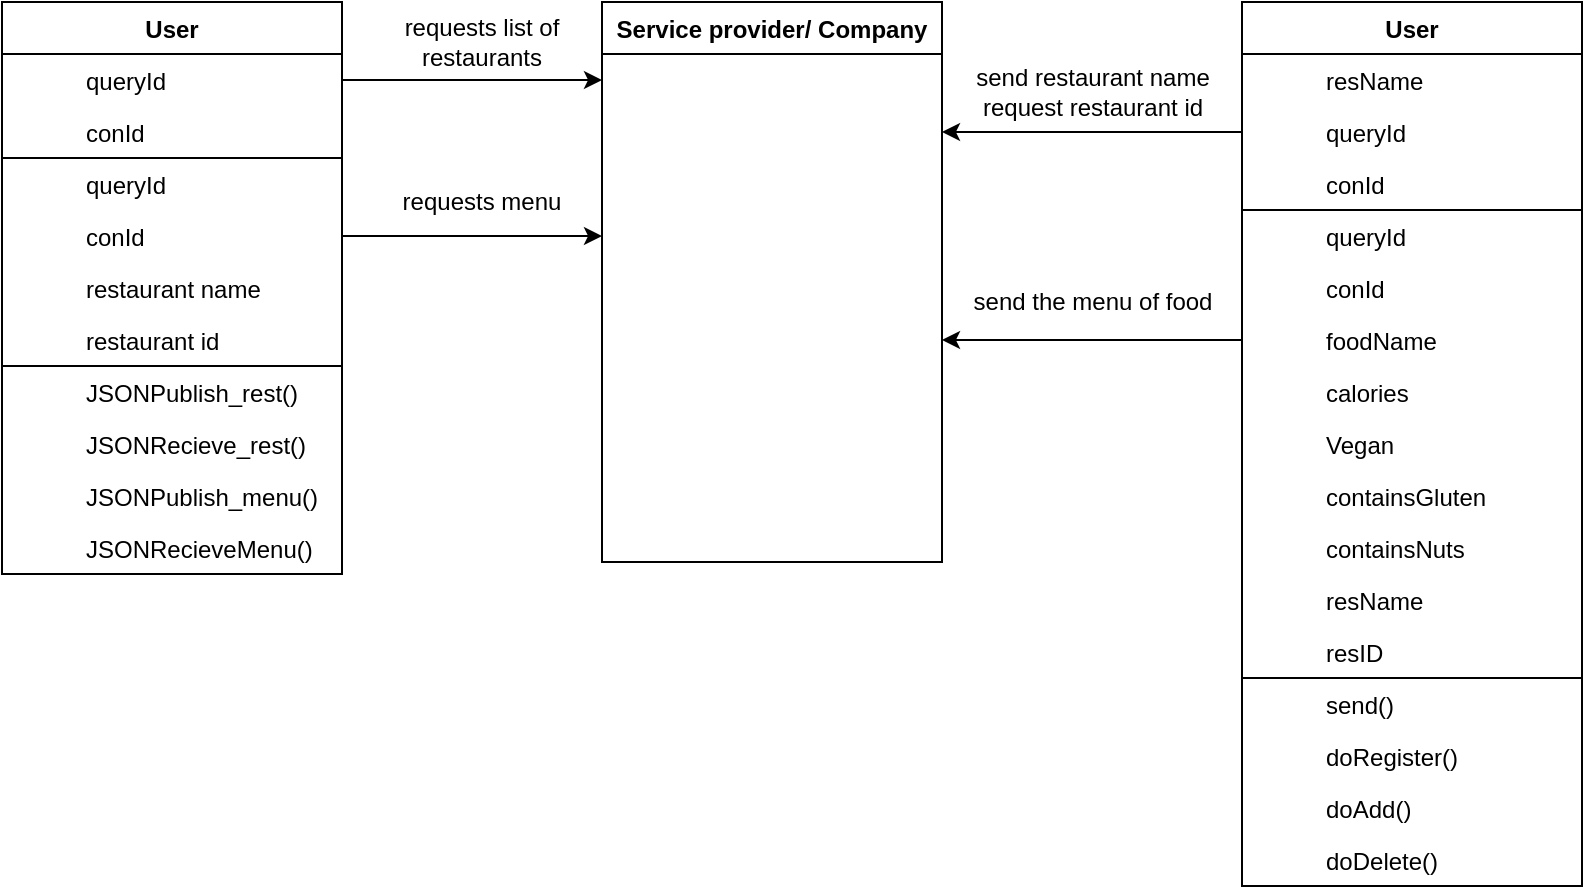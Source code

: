 <mxfile version="12.9.3" type="device"><diagram id="XHmpq0f_QDRj1kOejnl8" name="Page-1"><mxGraphModel dx="1186" dy="662" grid="1" gridSize="10" guides="1" tooltips="1" connect="1" arrows="1" fold="1" page="1" pageScale="1" pageWidth="827" pageHeight="1169" math="0" shadow="0"><root><mxCell id="0"/><mxCell id="1" parent="0"/><mxCell id="BrDK5BDcGv5vAQ4C3thp-1" style="edgeStyle=none;rounded=0;orthogonalLoop=1;jettySize=auto;html=1;exitX=1;exitY=0.5;exitDx=0;exitDy=0;entryX=0;entryY=0.5;entryDx=0;entryDy=0;" edge="1" parent="1" source="BrDK5BDcGv5vAQ4C3thp-41" target="BrDK5BDcGv5vAQ4C3thp-62"><mxGeometry relative="1" as="geometry"><mxPoint x="390" y="279" as="targetPoint"/></mxGeometry></mxCell><mxCell id="BrDK5BDcGv5vAQ4C3thp-2" style="edgeStyle=none;rounded=0;orthogonalLoop=1;jettySize=auto;html=1;exitX=1;exitY=0.5;exitDx=0;exitDy=0;entryX=0;entryY=0.5;entryDx=0;entryDy=0;" edge="1" parent="1" source="BrDK5BDcGv5vAQ4C3thp-47" target="BrDK5BDcGv5vAQ4C3thp-68"><mxGeometry relative="1" as="geometry"/></mxCell><mxCell id="BrDK5BDcGv5vAQ4C3thp-3" value="requests list of restaurants" style="text;html=1;strokeColor=none;fillColor=none;align=center;verticalAlign=middle;whiteSpace=wrap;rounded=0;shadow=0;opacity=0;" vertex="1" parent="1"><mxGeometry x="190" y="250" width="120" height="20" as="geometry"/></mxCell><mxCell id="BrDK5BDcGv5vAQ4C3thp-4" value="requests menu" style="text;html=1;strokeColor=none;fillColor=none;align=center;verticalAlign=middle;whiteSpace=wrap;rounded=0;shadow=0;opacity=0;" vertex="1" parent="1"><mxGeometry x="190" y="330" width="120" height="20" as="geometry"/></mxCell><mxCell id="BrDK5BDcGv5vAQ4C3thp-5" value="send restaurant name&lt;br&gt;request restaurant id" style="text;html=1;align=center;verticalAlign=middle;resizable=0;points=[];autosize=1;" vertex="1" parent="1"><mxGeometry x="490" y="270" width="130" height="30" as="geometry"/></mxCell><mxCell id="BrDK5BDcGv5vAQ4C3thp-6" value="send the menu of food" style="text;html=1;align=center;verticalAlign=middle;resizable=0;points=[];autosize=1;" vertex="1" parent="1"><mxGeometry x="490" y="380" width="130" height="20" as="geometry"/></mxCell><mxCell id="BrDK5BDcGv5vAQ4C3thp-70" style="edgeStyle=orthogonalEdgeStyle;rounded=0;orthogonalLoop=1;jettySize=auto;html=1;exitX=0;exitY=0.5;exitDx=0;exitDy=0;entryX=1;entryY=0.5;entryDx=0;entryDy=0;" edge="1" parent="1" source="BrDK5BDcGv5vAQ4C3thp-10" target="BrDK5BDcGv5vAQ4C3thp-64"><mxGeometry relative="1" as="geometry"/></mxCell><mxCell id="BrDK5BDcGv5vAQ4C3thp-71" style="edgeStyle=orthogonalEdgeStyle;rounded=0;orthogonalLoop=1;jettySize=auto;html=1;exitX=0;exitY=0.5;exitDx=0;exitDy=0;" edge="1" parent="1" source="BrDK5BDcGv5vAQ4C3thp-18"><mxGeometry relative="1" as="geometry"><mxPoint x="480" y="409" as="targetPoint"/></mxGeometry></mxCell><mxCell id="BrDK5BDcGv5vAQ4C3thp-7" value="User" style="swimlane;fontStyle=1;childLayout=stackLayout;horizontal=1;startSize=26;horizontalStack=0;resizeParent=1;resizeLast=0;collapsible=1;marginBottom=0;rounded=0;shadow=0;strokeWidth=1;strokeColor=#000000;" vertex="1" parent="1"><mxGeometry x="630" y="240" width="170" height="442" as="geometry"><mxRectangle x="260" y="80" width="160" height="26" as="alternateBounds"/></mxGeometry></mxCell><mxCell id="BrDK5BDcGv5vAQ4C3thp-8" value="resName" style="shape=partialRectangle;top=0;left=0;right=0;bottom=1;align=left;verticalAlign=top;fillColor=none;spacingLeft=40;spacingRight=4;overflow=hidden;rotatable=0;points=[[0,0.5],[1,0.5]];portConstraint=eastwest;dropTarget=0;rounded=0;shadow=0;strokeWidth=1;fontStyle=0;strokeColor=none;" vertex="1" parent="BrDK5BDcGv5vAQ4C3thp-7"><mxGeometry y="26" width="170" height="26" as="geometry"/></mxCell><mxCell id="BrDK5BDcGv5vAQ4C3thp-9" value="" style="shape=partialRectangle;top=0;left=0;bottom=0;fillColor=none;align=left;verticalAlign=top;spacingLeft=4;spacingRight=4;overflow=hidden;rotatable=0;points=[];portConstraint=eastwest;part=1;strokeColor=none;" vertex="1" connectable="0" parent="BrDK5BDcGv5vAQ4C3thp-8"><mxGeometry width="36" height="26" as="geometry"/></mxCell><mxCell id="BrDK5BDcGv5vAQ4C3thp-10" value="queryId" style="shape=partialRectangle;top=0;left=0;right=0;bottom=1;align=left;verticalAlign=top;fillColor=none;spacingLeft=40;spacingRight=4;overflow=hidden;rotatable=0;points=[[0,0.5],[1,0.5]];portConstraint=eastwest;dropTarget=0;rounded=0;shadow=0;strokeWidth=1;fontStyle=0;strokeColor=none;" vertex="1" parent="BrDK5BDcGv5vAQ4C3thp-7"><mxGeometry y="52" width="170" height="26" as="geometry"/></mxCell><mxCell id="BrDK5BDcGv5vAQ4C3thp-11" value="" style="shape=partialRectangle;top=0;left=0;bottom=0;fillColor=none;align=left;verticalAlign=top;spacingLeft=4;spacingRight=4;overflow=hidden;rotatable=0;points=[];portConstraint=eastwest;part=1;strokeColor=none;" vertex="1" connectable="0" parent="BrDK5BDcGv5vAQ4C3thp-10"><mxGeometry width="36" height="26" as="geometry"/></mxCell><mxCell id="BrDK5BDcGv5vAQ4C3thp-12" value="conId" style="shape=partialRectangle;top=0;left=0;right=0;bottom=1;align=left;verticalAlign=top;fillColor=none;spacingLeft=40;spacingRight=4;overflow=hidden;rotatable=0;points=[[0,0.5],[1,0.5]];portConstraint=eastwest;dropTarget=0;rounded=0;shadow=0;strokeWidth=1;fontStyle=0;strokeColor=#000000;" vertex="1" parent="BrDK5BDcGv5vAQ4C3thp-7"><mxGeometry y="78" width="170" height="26" as="geometry"/></mxCell><mxCell id="BrDK5BDcGv5vAQ4C3thp-13" value="" style="shape=partialRectangle;top=0;left=0;bottom=0;fillColor=none;align=left;verticalAlign=top;spacingLeft=4;spacingRight=4;overflow=hidden;rotatable=0;points=[];portConstraint=eastwest;part=1;strokeColor=none;" vertex="1" connectable="0" parent="BrDK5BDcGv5vAQ4C3thp-12"><mxGeometry width="36" height="26" as="geometry"/></mxCell><mxCell id="BrDK5BDcGv5vAQ4C3thp-14" value="queryId" style="shape=partialRectangle;top=0;left=0;right=0;bottom=1;align=left;verticalAlign=top;fillColor=none;spacingLeft=40;spacingRight=4;overflow=hidden;rotatable=0;points=[[0,0.5],[1,0.5]];portConstraint=eastwest;dropTarget=0;rounded=0;shadow=0;strokeWidth=1;fontStyle=0;strokeColor=none;" vertex="1" parent="BrDK5BDcGv5vAQ4C3thp-7"><mxGeometry y="104" width="170" height="26" as="geometry"/></mxCell><mxCell id="BrDK5BDcGv5vAQ4C3thp-15" value="" style="shape=partialRectangle;top=0;left=0;bottom=0;fillColor=none;align=left;verticalAlign=top;spacingLeft=4;spacingRight=4;overflow=hidden;rotatable=0;points=[];portConstraint=eastwest;part=1;strokeColor=none;" vertex="1" connectable="0" parent="BrDK5BDcGv5vAQ4C3thp-14"><mxGeometry width="36" height="26" as="geometry"/></mxCell><mxCell id="BrDK5BDcGv5vAQ4C3thp-16" value="conId" style="shape=partialRectangle;top=0;left=0;right=0;bottom=1;align=left;verticalAlign=top;fillColor=none;spacingLeft=40;spacingRight=4;overflow=hidden;rotatable=0;points=[[0,0.5],[1,0.5]];portConstraint=eastwest;dropTarget=0;rounded=0;shadow=0;strokeWidth=1;fontStyle=0;strokeColor=none;" vertex="1" parent="BrDK5BDcGv5vAQ4C3thp-7"><mxGeometry y="130" width="170" height="26" as="geometry"/></mxCell><mxCell id="BrDK5BDcGv5vAQ4C3thp-17" value="" style="shape=partialRectangle;top=0;left=0;bottom=0;fillColor=none;align=left;verticalAlign=top;spacingLeft=4;spacingRight=4;overflow=hidden;rotatable=0;points=[];portConstraint=eastwest;part=1;strokeColor=none;" vertex="1" connectable="0" parent="BrDK5BDcGv5vAQ4C3thp-16"><mxGeometry width="36" height="26" as="geometry"/></mxCell><mxCell id="BrDK5BDcGv5vAQ4C3thp-18" value="foodName" style="shape=partialRectangle;top=0;left=0;right=0;bottom=1;align=left;verticalAlign=top;fillColor=none;spacingLeft=40;spacingRight=4;overflow=hidden;rotatable=0;points=[[0,0.5],[1,0.5]];portConstraint=eastwest;dropTarget=0;rounded=0;shadow=0;strokeWidth=1;fontStyle=0;strokeColor=none;" vertex="1" parent="BrDK5BDcGv5vAQ4C3thp-7"><mxGeometry y="156" width="170" height="26" as="geometry"/></mxCell><mxCell id="BrDK5BDcGv5vAQ4C3thp-19" value="" style="shape=partialRectangle;top=0;left=0;bottom=0;fillColor=none;align=left;verticalAlign=top;spacingLeft=4;spacingRight=4;overflow=hidden;rotatable=0;points=[];portConstraint=eastwest;part=1;strokeColor=none;" vertex="1" connectable="0" parent="BrDK5BDcGv5vAQ4C3thp-18"><mxGeometry width="36" height="26" as="geometry"/></mxCell><mxCell id="BrDK5BDcGv5vAQ4C3thp-20" value="calories" style="shape=partialRectangle;top=0;left=0;right=0;bottom=1;align=left;verticalAlign=top;fillColor=none;spacingLeft=40;spacingRight=4;overflow=hidden;rotatable=0;points=[[0,0.5],[1,0.5]];portConstraint=eastwest;dropTarget=0;rounded=0;shadow=0;strokeWidth=1;fontStyle=0;strokeColor=none;" vertex="1" parent="BrDK5BDcGv5vAQ4C3thp-7"><mxGeometry y="182" width="170" height="26" as="geometry"/></mxCell><mxCell id="BrDK5BDcGv5vAQ4C3thp-21" value="" style="shape=partialRectangle;top=0;left=0;bottom=0;fillColor=none;align=left;verticalAlign=top;spacingLeft=4;spacingRight=4;overflow=hidden;rotatable=0;points=[];portConstraint=eastwest;part=1;strokeColor=none;" vertex="1" connectable="0" parent="BrDK5BDcGv5vAQ4C3thp-20"><mxGeometry width="36" height="26" as="geometry"/></mxCell><mxCell id="BrDK5BDcGv5vAQ4C3thp-22" value="Vegan" style="shape=partialRectangle;top=0;left=0;right=0;bottom=1;align=left;verticalAlign=top;fillColor=none;spacingLeft=40;spacingRight=4;overflow=hidden;rotatable=0;points=[[0,0.5],[1,0.5]];portConstraint=eastwest;dropTarget=0;rounded=0;shadow=0;strokeWidth=1;fontStyle=0;strokeColor=none;" vertex="1" parent="BrDK5BDcGv5vAQ4C3thp-7"><mxGeometry y="208" width="170" height="26" as="geometry"/></mxCell><mxCell id="BrDK5BDcGv5vAQ4C3thp-23" value="" style="shape=partialRectangle;top=0;left=0;bottom=0;fillColor=none;align=left;verticalAlign=top;spacingLeft=4;spacingRight=4;overflow=hidden;rotatable=0;points=[];portConstraint=eastwest;part=1;strokeColor=none;" vertex="1" connectable="0" parent="BrDK5BDcGv5vAQ4C3thp-22"><mxGeometry width="36" height="26" as="geometry"/></mxCell><mxCell id="BrDK5BDcGv5vAQ4C3thp-24" value="containsGluten" style="shape=partialRectangle;top=0;left=0;right=0;bottom=1;align=left;verticalAlign=top;fillColor=none;spacingLeft=40;spacingRight=4;overflow=hidden;rotatable=0;points=[[0,0.5],[1,0.5]];portConstraint=eastwest;dropTarget=0;rounded=0;shadow=0;strokeWidth=1;fontStyle=0;strokeColor=none;" vertex="1" parent="BrDK5BDcGv5vAQ4C3thp-7"><mxGeometry y="234" width="170" height="26" as="geometry"/></mxCell><mxCell id="BrDK5BDcGv5vAQ4C3thp-25" value="" style="shape=partialRectangle;top=0;left=0;bottom=0;fillColor=none;align=left;verticalAlign=top;spacingLeft=4;spacingRight=4;overflow=hidden;rotatable=0;points=[];portConstraint=eastwest;part=1;strokeColor=none;" vertex="1" connectable="0" parent="BrDK5BDcGv5vAQ4C3thp-24"><mxGeometry width="36" height="26" as="geometry"/></mxCell><mxCell id="BrDK5BDcGv5vAQ4C3thp-26" value="containsNuts" style="shape=partialRectangle;top=0;left=0;right=0;bottom=1;align=left;verticalAlign=top;fillColor=none;spacingLeft=40;spacingRight=4;overflow=hidden;rotatable=0;points=[[0,0.5],[1,0.5]];portConstraint=eastwest;dropTarget=0;rounded=0;shadow=0;strokeWidth=1;fontStyle=0;strokeColor=none;" vertex="1" parent="BrDK5BDcGv5vAQ4C3thp-7"><mxGeometry y="260" width="170" height="26" as="geometry"/></mxCell><mxCell id="BrDK5BDcGv5vAQ4C3thp-27" value="" style="shape=partialRectangle;top=0;left=0;bottom=0;fillColor=none;align=left;verticalAlign=top;spacingLeft=4;spacingRight=4;overflow=hidden;rotatable=0;points=[];portConstraint=eastwest;part=1;strokeColor=none;" vertex="1" connectable="0" parent="BrDK5BDcGv5vAQ4C3thp-26"><mxGeometry width="36" height="26" as="geometry"/></mxCell><mxCell id="BrDK5BDcGv5vAQ4C3thp-28" value="resName" style="shape=partialRectangle;top=0;left=0;right=0;bottom=1;align=left;verticalAlign=top;fillColor=none;spacingLeft=40;spacingRight=4;overflow=hidden;rotatable=0;points=[[0,0.5],[1,0.5]];portConstraint=eastwest;dropTarget=0;rounded=0;shadow=0;strokeWidth=1;fontStyle=0;strokeColor=none;" vertex="1" parent="BrDK5BDcGv5vAQ4C3thp-7"><mxGeometry y="286" width="170" height="26" as="geometry"/></mxCell><mxCell id="BrDK5BDcGv5vAQ4C3thp-29" value="" style="shape=partialRectangle;top=0;left=0;bottom=0;fillColor=none;align=left;verticalAlign=top;spacingLeft=4;spacingRight=4;overflow=hidden;rotatable=0;points=[];portConstraint=eastwest;part=1;strokeColor=none;" vertex="1" connectable="0" parent="BrDK5BDcGv5vAQ4C3thp-28"><mxGeometry width="36" height="26" as="geometry"/></mxCell><mxCell id="BrDK5BDcGv5vAQ4C3thp-30" value="resID" style="shape=partialRectangle;top=0;left=0;right=0;bottom=1;align=left;verticalAlign=top;fillColor=none;spacingLeft=40;spacingRight=4;overflow=hidden;rotatable=0;points=[[0,0.5],[1,0.5]];portConstraint=eastwest;dropTarget=0;rounded=0;shadow=0;strokeWidth=1;fontStyle=0;strokeColor=#000000;" vertex="1" parent="BrDK5BDcGv5vAQ4C3thp-7"><mxGeometry y="312" width="170" height="26" as="geometry"/></mxCell><mxCell id="BrDK5BDcGv5vAQ4C3thp-31" value="" style="shape=partialRectangle;top=0;left=0;bottom=0;fillColor=none;align=left;verticalAlign=top;spacingLeft=4;spacingRight=4;overflow=hidden;rotatable=0;points=[];portConstraint=eastwest;part=1;strokeColor=none;" vertex="1" connectable="0" parent="BrDK5BDcGv5vAQ4C3thp-30"><mxGeometry width="36" height="26" as="geometry"/></mxCell><mxCell id="BrDK5BDcGv5vAQ4C3thp-32" value="send()" style="shape=partialRectangle;top=0;left=0;right=0;bottom=1;align=left;verticalAlign=top;fillColor=none;spacingLeft=40;spacingRight=4;overflow=hidden;rotatable=0;points=[[0,0.5],[1,0.5]];portConstraint=eastwest;dropTarget=0;rounded=0;shadow=0;strokeWidth=1;fontStyle=0;strokeColor=none;" vertex="1" parent="BrDK5BDcGv5vAQ4C3thp-7"><mxGeometry y="338" width="170" height="26" as="geometry"/></mxCell><mxCell id="BrDK5BDcGv5vAQ4C3thp-33" value="" style="shape=partialRectangle;top=0;left=0;bottom=0;fillColor=none;align=left;verticalAlign=top;spacingLeft=4;spacingRight=4;overflow=hidden;rotatable=0;points=[];portConstraint=eastwest;part=1;strokeColor=none;" vertex="1" connectable="0" parent="BrDK5BDcGv5vAQ4C3thp-32"><mxGeometry width="36" height="26" as="geometry"/></mxCell><mxCell id="BrDK5BDcGv5vAQ4C3thp-34" value="doRegister()" style="shape=partialRectangle;top=0;left=0;right=0;bottom=1;align=left;verticalAlign=top;fillColor=none;spacingLeft=40;spacingRight=4;overflow=hidden;rotatable=0;points=[[0,0.5],[1,0.5]];portConstraint=eastwest;dropTarget=0;rounded=0;shadow=0;strokeWidth=1;fontStyle=0;strokeColor=none;" vertex="1" parent="BrDK5BDcGv5vAQ4C3thp-7"><mxGeometry y="364" width="170" height="26" as="geometry"/></mxCell><mxCell id="BrDK5BDcGv5vAQ4C3thp-35" value="" style="shape=partialRectangle;top=0;left=0;bottom=0;fillColor=none;align=left;verticalAlign=top;spacingLeft=4;spacingRight=4;overflow=hidden;rotatable=0;points=[];portConstraint=eastwest;part=1;strokeColor=none;" vertex="1" connectable="0" parent="BrDK5BDcGv5vAQ4C3thp-34"><mxGeometry width="36" height="26" as="geometry"/></mxCell><mxCell id="BrDK5BDcGv5vAQ4C3thp-36" value="doAdd()" style="shape=partialRectangle;top=0;left=0;right=0;bottom=1;align=left;verticalAlign=top;fillColor=none;spacingLeft=40;spacingRight=4;overflow=hidden;rotatable=0;points=[[0,0.5],[1,0.5]];portConstraint=eastwest;dropTarget=0;rounded=0;shadow=0;strokeWidth=1;fontStyle=0;strokeColor=none;" vertex="1" parent="BrDK5BDcGv5vAQ4C3thp-7"><mxGeometry y="390" width="170" height="26" as="geometry"/></mxCell><mxCell id="BrDK5BDcGv5vAQ4C3thp-37" value="" style="shape=partialRectangle;top=0;left=0;bottom=0;fillColor=none;align=left;verticalAlign=top;spacingLeft=4;spacingRight=4;overflow=hidden;rotatable=0;points=[];portConstraint=eastwest;part=1;strokeColor=none;" vertex="1" connectable="0" parent="BrDK5BDcGv5vAQ4C3thp-36"><mxGeometry width="36" height="26" as="geometry"/></mxCell><mxCell id="BrDK5BDcGv5vAQ4C3thp-38" value="doDelete()" style="shape=partialRectangle;top=0;left=0;right=0;bottom=1;align=left;verticalAlign=top;fillColor=none;spacingLeft=40;spacingRight=4;overflow=hidden;rotatable=0;points=[[0,0.5],[1,0.5]];portConstraint=eastwest;dropTarget=0;rounded=0;shadow=0;strokeWidth=1;fontStyle=0;strokeColor=none;" vertex="1" parent="BrDK5BDcGv5vAQ4C3thp-7"><mxGeometry y="416" width="170" height="26" as="geometry"/></mxCell><mxCell id="BrDK5BDcGv5vAQ4C3thp-39" value="" style="shape=partialRectangle;top=0;left=0;bottom=0;fillColor=none;align=left;verticalAlign=top;spacingLeft=4;spacingRight=4;overflow=hidden;rotatable=0;points=[];portConstraint=eastwest;part=1;strokeColor=none;" vertex="1" connectable="0" parent="BrDK5BDcGv5vAQ4C3thp-38"><mxGeometry width="36" height="26" as="geometry"/></mxCell><mxCell id="BrDK5BDcGv5vAQ4C3thp-40" value="User" style="swimlane;fontStyle=1;childLayout=stackLayout;horizontal=1;startSize=26;horizontalStack=0;resizeParent=1;resizeLast=0;collapsible=1;marginBottom=0;rounded=0;shadow=0;strokeWidth=1;strokeColor=#000000;" vertex="1" parent="1"><mxGeometry x="10" y="240" width="170" height="286" as="geometry"><mxRectangle x="260" y="80" width="160" height="26" as="alternateBounds"/></mxGeometry></mxCell><mxCell id="BrDK5BDcGv5vAQ4C3thp-41" value="queryId" style="shape=partialRectangle;top=0;left=0;right=0;bottom=1;align=left;verticalAlign=top;fillColor=none;spacingLeft=40;spacingRight=4;overflow=hidden;rotatable=0;points=[[0,0.5],[1,0.5]];portConstraint=eastwest;dropTarget=0;rounded=0;shadow=0;strokeWidth=1;fontStyle=0;strokeColor=none;" vertex="1" parent="BrDK5BDcGv5vAQ4C3thp-40"><mxGeometry y="26" width="170" height="26" as="geometry"/></mxCell><mxCell id="BrDK5BDcGv5vAQ4C3thp-42" value="" style="shape=partialRectangle;top=0;left=0;bottom=0;fillColor=none;align=left;verticalAlign=top;spacingLeft=4;spacingRight=4;overflow=hidden;rotatable=0;points=[];portConstraint=eastwest;part=1;strokeColor=none;" vertex="1" connectable="0" parent="BrDK5BDcGv5vAQ4C3thp-41"><mxGeometry width="36" height="26" as="geometry"/></mxCell><mxCell id="BrDK5BDcGv5vAQ4C3thp-43" value="conId" style="shape=partialRectangle;top=0;left=0;right=0;bottom=1;align=left;verticalAlign=top;fillColor=none;spacingLeft=40;spacingRight=4;overflow=hidden;rotatable=0;points=[[0,0.5],[1,0.5]];portConstraint=eastwest;dropTarget=0;rounded=0;shadow=0;strokeWidth=1;fontStyle=0;strokeColor=#000000;" vertex="1" parent="BrDK5BDcGv5vAQ4C3thp-40"><mxGeometry y="52" width="170" height="26" as="geometry"/></mxCell><mxCell id="BrDK5BDcGv5vAQ4C3thp-44" value="" style="shape=partialRectangle;top=0;left=0;bottom=0;fillColor=none;align=left;verticalAlign=top;spacingLeft=4;spacingRight=4;overflow=hidden;rotatable=0;points=[];portConstraint=eastwest;part=1;strokeColor=none;" vertex="1" connectable="0" parent="BrDK5BDcGv5vAQ4C3thp-43"><mxGeometry width="36" height="26" as="geometry"/></mxCell><mxCell id="BrDK5BDcGv5vAQ4C3thp-45" value="queryId" style="shape=partialRectangle;top=0;left=0;right=0;bottom=1;align=left;verticalAlign=top;fillColor=none;spacingLeft=40;spacingRight=4;overflow=hidden;rotatable=0;points=[[0,0.5],[1,0.5]];portConstraint=eastwest;dropTarget=0;rounded=0;shadow=0;strokeWidth=1;fontStyle=0;strokeColor=none;" vertex="1" parent="BrDK5BDcGv5vAQ4C3thp-40"><mxGeometry y="78" width="170" height="26" as="geometry"/></mxCell><mxCell id="BrDK5BDcGv5vAQ4C3thp-46" value="" style="shape=partialRectangle;top=0;left=0;bottom=0;fillColor=none;align=left;verticalAlign=top;spacingLeft=4;spacingRight=4;overflow=hidden;rotatable=0;points=[];portConstraint=eastwest;part=1;strokeColor=none;" vertex="1" connectable="0" parent="BrDK5BDcGv5vAQ4C3thp-45"><mxGeometry width="36" height="26" as="geometry"/></mxCell><mxCell id="BrDK5BDcGv5vAQ4C3thp-47" value="conId" style="shape=partialRectangle;top=0;left=0;right=0;bottom=1;align=left;verticalAlign=top;fillColor=none;spacingLeft=40;spacingRight=4;overflow=hidden;rotatable=0;points=[[0,0.5],[1,0.5]];portConstraint=eastwest;dropTarget=0;rounded=0;shadow=0;strokeWidth=1;fontStyle=0;strokeColor=none;" vertex="1" parent="BrDK5BDcGv5vAQ4C3thp-40"><mxGeometry y="104" width="170" height="26" as="geometry"/></mxCell><mxCell id="BrDK5BDcGv5vAQ4C3thp-48" value="" style="shape=partialRectangle;top=0;left=0;bottom=0;fillColor=none;align=left;verticalAlign=top;spacingLeft=4;spacingRight=4;overflow=hidden;rotatable=0;points=[];portConstraint=eastwest;part=1;strokeColor=none;" vertex="1" connectable="0" parent="BrDK5BDcGv5vAQ4C3thp-47"><mxGeometry width="36" height="26" as="geometry"/></mxCell><mxCell id="BrDK5BDcGv5vAQ4C3thp-49" value="restaurant name" style="shape=partialRectangle;top=0;left=0;right=0;bottom=1;align=left;verticalAlign=top;fillColor=none;spacingLeft=40;spacingRight=4;overflow=hidden;rotatable=0;points=[[0,0.5],[1,0.5]];portConstraint=eastwest;dropTarget=0;rounded=0;shadow=0;strokeWidth=1;fontStyle=0;strokeColor=none;" vertex="1" parent="BrDK5BDcGv5vAQ4C3thp-40"><mxGeometry y="130" width="170" height="26" as="geometry"/></mxCell><mxCell id="BrDK5BDcGv5vAQ4C3thp-50" value="" style="shape=partialRectangle;top=0;left=0;bottom=0;fillColor=none;align=left;verticalAlign=top;spacingLeft=4;spacingRight=4;overflow=hidden;rotatable=0;points=[];portConstraint=eastwest;part=1;strokeColor=none;" vertex="1" connectable="0" parent="BrDK5BDcGv5vAQ4C3thp-49"><mxGeometry width="36" height="26" as="geometry"/></mxCell><mxCell id="BrDK5BDcGv5vAQ4C3thp-51" value="restaurant id" style="shape=partialRectangle;top=0;left=0;right=0;bottom=1;align=left;verticalAlign=top;fillColor=none;spacingLeft=40;spacingRight=4;overflow=hidden;rotatable=0;points=[[0,0.5],[1,0.5]];portConstraint=eastwest;dropTarget=0;rounded=0;shadow=0;strokeWidth=1;fontStyle=0;strokeColor=#000000;" vertex="1" parent="BrDK5BDcGv5vAQ4C3thp-40"><mxGeometry y="156" width="170" height="26" as="geometry"/></mxCell><mxCell id="BrDK5BDcGv5vAQ4C3thp-52" value="" style="shape=partialRectangle;top=0;left=0;bottom=0;fillColor=none;align=left;verticalAlign=top;spacingLeft=4;spacingRight=4;overflow=hidden;rotatable=0;points=[];portConstraint=eastwest;part=1;strokeColor=none;" vertex="1" connectable="0" parent="BrDK5BDcGv5vAQ4C3thp-51"><mxGeometry width="36" height="26" as="geometry"/></mxCell><mxCell id="BrDK5BDcGv5vAQ4C3thp-53" value="JSONPublish_rest()" style="shape=partialRectangle;top=0;left=0;right=0;bottom=1;align=left;verticalAlign=top;fillColor=none;spacingLeft=40;spacingRight=4;overflow=hidden;rotatable=0;points=[[0,0.5],[1,0.5]];portConstraint=eastwest;dropTarget=0;rounded=0;shadow=0;strokeWidth=1;fontStyle=0;strokeColor=none;" vertex="1" parent="BrDK5BDcGv5vAQ4C3thp-40"><mxGeometry y="182" width="170" height="26" as="geometry"/></mxCell><mxCell id="BrDK5BDcGv5vAQ4C3thp-54" value="" style="shape=partialRectangle;top=0;left=0;bottom=0;fillColor=none;align=left;verticalAlign=top;spacingLeft=4;spacingRight=4;overflow=hidden;rotatable=0;points=[];portConstraint=eastwest;part=1;strokeColor=none;" vertex="1" connectable="0" parent="BrDK5BDcGv5vAQ4C3thp-53"><mxGeometry width="36" height="26" as="geometry"/></mxCell><mxCell id="BrDK5BDcGv5vAQ4C3thp-55" value="JSONRecieve_rest()" style="shape=partialRectangle;top=0;left=0;right=0;bottom=1;align=left;verticalAlign=top;fillColor=none;spacingLeft=40;spacingRight=4;overflow=hidden;rotatable=0;points=[[0,0.5],[1,0.5]];portConstraint=eastwest;dropTarget=0;rounded=0;shadow=0;strokeWidth=1;fontStyle=0;strokeColor=none;" vertex="1" parent="BrDK5BDcGv5vAQ4C3thp-40"><mxGeometry y="208" width="170" height="26" as="geometry"/></mxCell><mxCell id="BrDK5BDcGv5vAQ4C3thp-56" value="" style="shape=partialRectangle;top=0;left=0;bottom=0;fillColor=none;align=left;verticalAlign=top;spacingLeft=4;spacingRight=4;overflow=hidden;rotatable=0;points=[];portConstraint=eastwest;part=1;strokeColor=none;" vertex="1" connectable="0" parent="BrDK5BDcGv5vAQ4C3thp-55"><mxGeometry width="36" height="26" as="geometry"/></mxCell><mxCell id="BrDK5BDcGv5vAQ4C3thp-57" value="JSONPublish_menu()" style="shape=partialRectangle;top=0;left=0;right=0;bottom=1;align=left;verticalAlign=top;fillColor=none;spacingLeft=40;spacingRight=4;overflow=hidden;rotatable=0;points=[[0,0.5],[1,0.5]];portConstraint=eastwest;dropTarget=0;rounded=0;shadow=0;strokeWidth=1;fontStyle=0;strokeColor=none;" vertex="1" parent="BrDK5BDcGv5vAQ4C3thp-40"><mxGeometry y="234" width="170" height="26" as="geometry"/></mxCell><mxCell id="BrDK5BDcGv5vAQ4C3thp-58" value="" style="shape=partialRectangle;top=0;left=0;bottom=0;fillColor=none;align=left;verticalAlign=top;spacingLeft=4;spacingRight=4;overflow=hidden;rotatable=0;points=[];portConstraint=eastwest;part=1;strokeColor=none;" vertex="1" connectable="0" parent="BrDK5BDcGv5vAQ4C3thp-57"><mxGeometry width="36" height="26" as="geometry"/></mxCell><mxCell id="BrDK5BDcGv5vAQ4C3thp-59" value="JSONRecieveMenu()" style="shape=partialRectangle;top=0;left=0;right=0;bottom=1;align=left;verticalAlign=top;fillColor=none;spacingLeft=40;spacingRight=4;overflow=hidden;rotatable=0;points=[[0,0.5],[1,0.5]];portConstraint=eastwest;dropTarget=0;rounded=0;shadow=0;strokeWidth=1;fontStyle=0;strokeColor=none;" vertex="1" parent="BrDK5BDcGv5vAQ4C3thp-40"><mxGeometry y="260" width="170" height="26" as="geometry"/></mxCell><mxCell id="BrDK5BDcGv5vAQ4C3thp-60" value="" style="shape=partialRectangle;top=0;left=0;bottom=0;fillColor=none;align=left;verticalAlign=top;spacingLeft=4;spacingRight=4;overflow=hidden;rotatable=0;points=[];portConstraint=eastwest;part=1;strokeColor=none;" vertex="1" connectable="0" parent="BrDK5BDcGv5vAQ4C3thp-59"><mxGeometry width="36" height="26" as="geometry"/></mxCell><mxCell id="BrDK5BDcGv5vAQ4C3thp-61" value="Service provider/ Company" style="swimlane;fontStyle=1;childLayout=stackLayout;horizontal=1;startSize=26;horizontalStack=0;resizeParent=1;resizeLast=0;collapsible=1;marginBottom=0;rounded=0;shadow=0;strokeWidth=1;" vertex="1" parent="1"><mxGeometry x="310" y="240" width="170" height="280" as="geometry"><mxRectangle x="260" y="270" width="160" height="26" as="alternateBounds"/></mxGeometry></mxCell><mxCell id="BrDK5BDcGv5vAQ4C3thp-62" value="" style="shape=partialRectangle;top=0;left=0;right=0;bottom=0;align=left;verticalAlign=top;fillColor=none;spacingLeft=40;spacingRight=4;overflow=hidden;rotatable=0;points=[[0,0.5],[1,0.5]];portConstraint=eastwest;dropTarget=0;rounded=0;shadow=0;strokeWidth=1;strokeColor=none;" vertex="1" parent="BrDK5BDcGv5vAQ4C3thp-61"><mxGeometry y="26" width="170" height="26" as="geometry"/></mxCell><mxCell id="BrDK5BDcGv5vAQ4C3thp-63" value="" style="shape=partialRectangle;top=0;left=0;bottom=0;fillColor=none;align=left;verticalAlign=top;spacingLeft=4;spacingRight=4;overflow=hidden;rotatable=0;points=[];portConstraint=eastwest;part=1;strokeColor=none;" vertex="1" connectable="0" parent="BrDK5BDcGv5vAQ4C3thp-62"><mxGeometry width="36" height="26" as="geometry"/></mxCell><mxCell id="BrDK5BDcGv5vAQ4C3thp-64" value="" style="shape=partialRectangle;top=0;left=0;right=0;bottom=0;align=left;verticalAlign=top;fillColor=none;spacingLeft=40;spacingRight=4;overflow=hidden;rotatable=0;points=[[0,0.5],[1,0.5]];portConstraint=eastwest;dropTarget=0;rounded=0;shadow=0;strokeWidth=1;strokeColor=none;" vertex="1" parent="BrDK5BDcGv5vAQ4C3thp-61"><mxGeometry y="52" width="170" height="26" as="geometry"/></mxCell><mxCell id="BrDK5BDcGv5vAQ4C3thp-65" value="" style="shape=partialRectangle;top=0;left=0;bottom=0;fillColor=none;align=left;verticalAlign=top;spacingLeft=4;spacingRight=4;overflow=hidden;rotatable=0;points=[];portConstraint=eastwest;part=1;strokeColor=none;" vertex="1" connectable="0" parent="BrDK5BDcGv5vAQ4C3thp-64"><mxGeometry width="36" height="26" as="geometry"/></mxCell><mxCell id="BrDK5BDcGv5vAQ4C3thp-66" value="" style="shape=partialRectangle;top=0;left=0;right=0;bottom=0;align=left;verticalAlign=top;fillColor=none;spacingLeft=40;spacingRight=4;overflow=hidden;rotatable=0;points=[[0,0.5],[1,0.5]];portConstraint=eastwest;dropTarget=0;rounded=0;shadow=0;strokeWidth=1;strokeColor=none;" vertex="1" parent="BrDK5BDcGv5vAQ4C3thp-61"><mxGeometry y="78" width="170" height="26" as="geometry"/></mxCell><mxCell id="BrDK5BDcGv5vAQ4C3thp-67" value="" style="shape=partialRectangle;top=0;left=0;bottom=0;fillColor=none;align=left;verticalAlign=top;spacingLeft=4;spacingRight=4;overflow=hidden;rotatable=0;points=[];portConstraint=eastwest;part=1;strokeColor=none;" vertex="1" connectable="0" parent="BrDK5BDcGv5vAQ4C3thp-66"><mxGeometry width="36" height="26" as="geometry"/></mxCell><mxCell id="BrDK5BDcGv5vAQ4C3thp-68" value="" style="shape=partialRectangle;top=0;left=0;right=0;bottom=0;align=left;verticalAlign=top;fillColor=none;spacingLeft=40;spacingRight=4;overflow=hidden;rotatable=0;points=[[0,0.5],[1,0.5]];portConstraint=eastwest;dropTarget=0;rounded=0;shadow=0;strokeWidth=1;strokeColor=none;" vertex="1" parent="BrDK5BDcGv5vAQ4C3thp-61"><mxGeometry y="104" width="170" height="26" as="geometry"/></mxCell><mxCell id="BrDK5BDcGv5vAQ4C3thp-69" value="" style="shape=partialRectangle;top=0;left=0;bottom=0;fillColor=none;align=left;verticalAlign=top;spacingLeft=4;spacingRight=4;overflow=hidden;rotatable=0;points=[];portConstraint=eastwest;part=1;strokeColor=none;" vertex="1" connectable="0" parent="BrDK5BDcGv5vAQ4C3thp-68"><mxGeometry width="36" height="26" as="geometry"/></mxCell></root></mxGraphModel></diagram></mxfile>